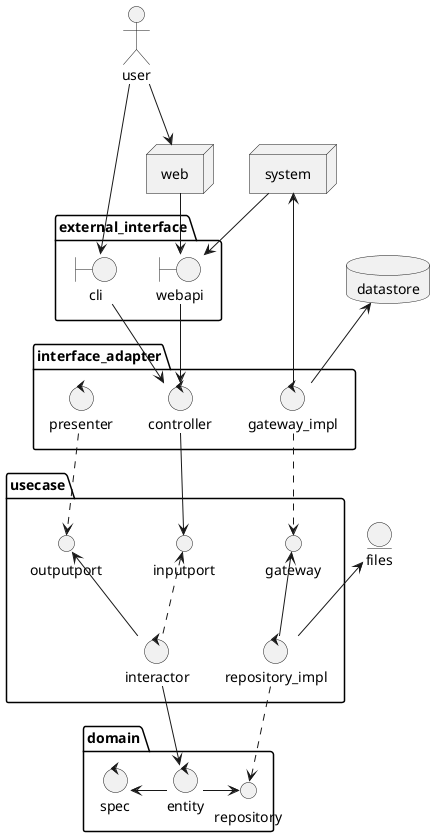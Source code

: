 @startuml


actor user
node web
node system
database datastore

entity files

package domain {
  control entity
  control spec
  interface repository
}
package usecase {
  control repository_impl
  interface gateway
  interface inputport
  interface outputport
  control interactor
}
package interface_adapter {
  control controller
  control presenter
  control gateway_impl
}
package external_interface {
  boundary cli
  boundary webapi
}


/' domain '/
spec <-right- entity
entity -right-> repository

/' usecase '/
outputport <-down- interactor
interactor -down-> entity
gateway <-down- repository_impl
files <-down- repository_impl

inputport <.down. interactor
repository_impl .down.> repository

/' interface_adapter '/
controller -down-> inputport

presenter .down.> outputport
gateway_impl .down.> gateway

/' external_interface '/
webapi -down-> controller
cli -down-> controller

/' boundary '/
cli <-up- user
webapi <-up- web
web <-up- user
system -down-> webapi
system <-down- gateway_impl
datastore <-down- gateway_impl


@enduml
